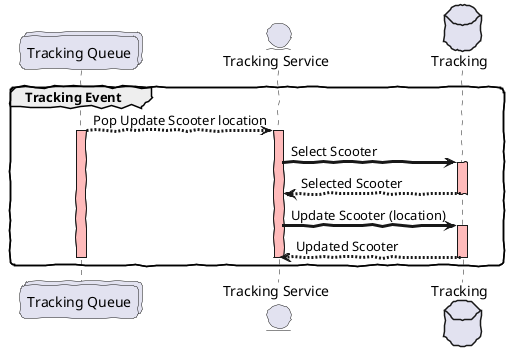 @startuml

skinparam handwritten true
skinparam roundcorner 10
skinparam sequenceArrowThickness 3

collections "Tracking Queue"
entity "Tracking Service"
database "Tracking"

group Tracking Event

'Tracking Queue 
"Tracking Queue" --> "Tracking Service" : Pop Update Scooter location

activate "Tracking Queue" #FFBBBB
activate "Tracking Service" #FFBBBB


'check scooter
"Tracking Service" -> "Tracking": Select Scooter

activate "Tracking" #FFBBBB

"Tracking" --> "Tracking Service": Selected Scooter

deactivate "Tracking"


'update scooter
"Tracking Service" -> "Tracking": Update Scooter (location)

activate "Tracking" #FFBBBB

"Tracking" --> "Tracking Service": Updated Scooter

deactivate "Tracking"

'Finish
deactivate "Tracking Service"
deactivate "Tracking Queue"

end

@enduml